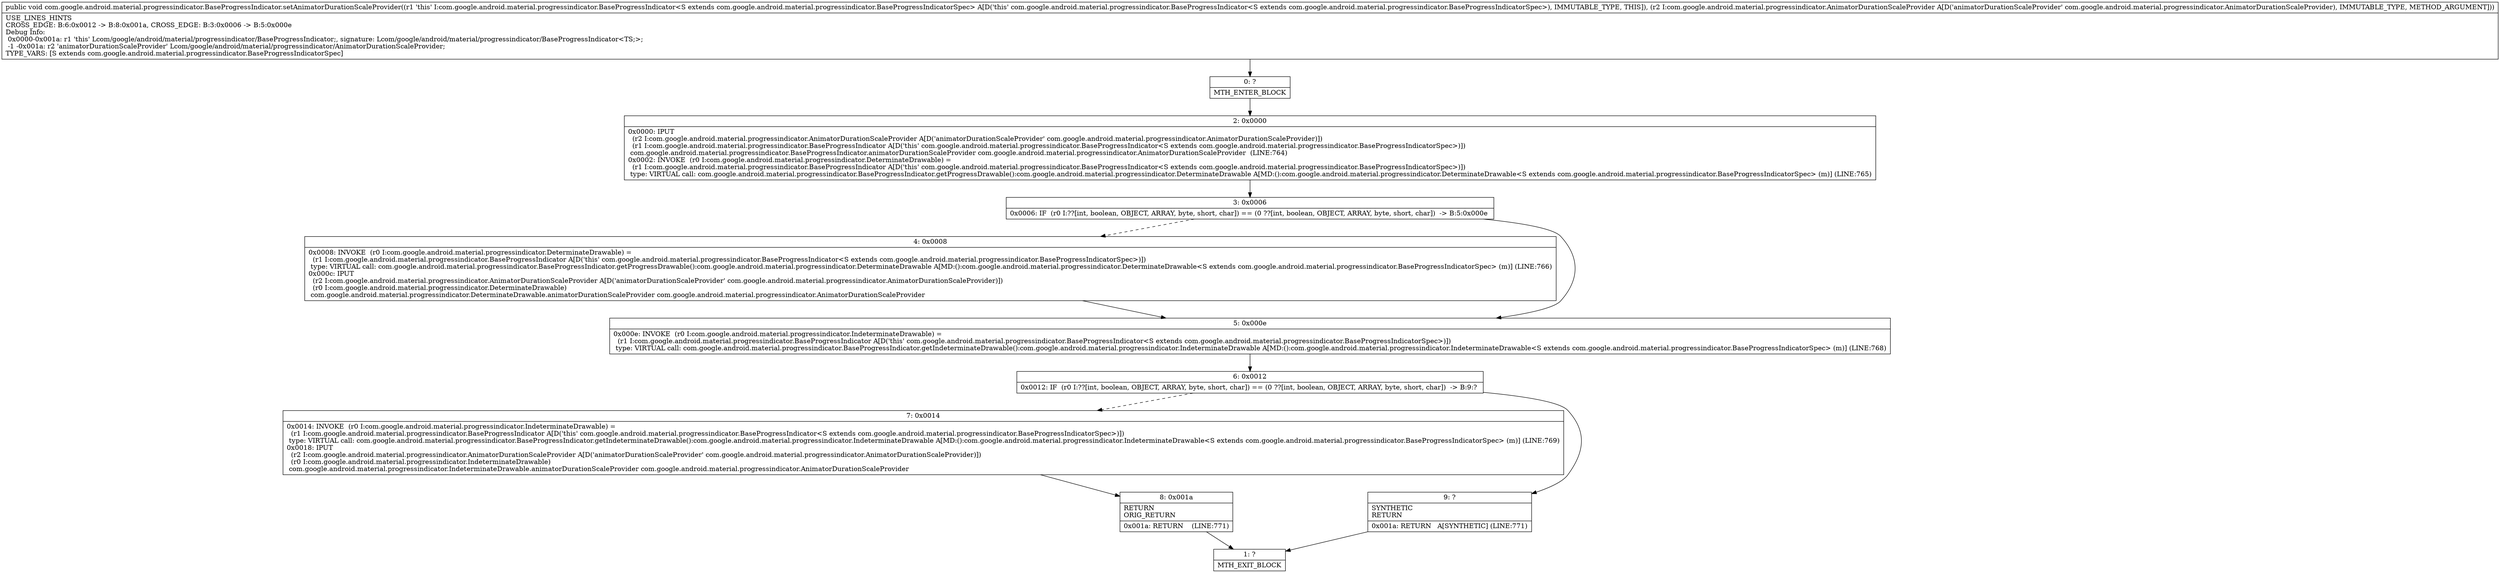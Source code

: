 digraph "CFG forcom.google.android.material.progressindicator.BaseProgressIndicator.setAnimatorDurationScaleProvider(Lcom\/google\/android\/material\/progressindicator\/AnimatorDurationScaleProvider;)V" {
Node_0 [shape=record,label="{0\:\ ?|MTH_ENTER_BLOCK\l}"];
Node_2 [shape=record,label="{2\:\ 0x0000|0x0000: IPUT  \l  (r2 I:com.google.android.material.progressindicator.AnimatorDurationScaleProvider A[D('animatorDurationScaleProvider' com.google.android.material.progressindicator.AnimatorDurationScaleProvider)])\l  (r1 I:com.google.android.material.progressindicator.BaseProgressIndicator A[D('this' com.google.android.material.progressindicator.BaseProgressIndicator\<S extends com.google.android.material.progressindicator.BaseProgressIndicatorSpec\>)])\l com.google.android.material.progressindicator.BaseProgressIndicator.animatorDurationScaleProvider com.google.android.material.progressindicator.AnimatorDurationScaleProvider  (LINE:764)\l0x0002: INVOKE  (r0 I:com.google.android.material.progressindicator.DeterminateDrawable) = \l  (r1 I:com.google.android.material.progressindicator.BaseProgressIndicator A[D('this' com.google.android.material.progressindicator.BaseProgressIndicator\<S extends com.google.android.material.progressindicator.BaseProgressIndicatorSpec\>)])\l type: VIRTUAL call: com.google.android.material.progressindicator.BaseProgressIndicator.getProgressDrawable():com.google.android.material.progressindicator.DeterminateDrawable A[MD:():com.google.android.material.progressindicator.DeterminateDrawable\<S extends com.google.android.material.progressindicator.BaseProgressIndicatorSpec\> (m)] (LINE:765)\l}"];
Node_3 [shape=record,label="{3\:\ 0x0006|0x0006: IF  (r0 I:??[int, boolean, OBJECT, ARRAY, byte, short, char]) == (0 ??[int, boolean, OBJECT, ARRAY, byte, short, char])  \-\> B:5:0x000e \l}"];
Node_4 [shape=record,label="{4\:\ 0x0008|0x0008: INVOKE  (r0 I:com.google.android.material.progressindicator.DeterminateDrawable) = \l  (r1 I:com.google.android.material.progressindicator.BaseProgressIndicator A[D('this' com.google.android.material.progressindicator.BaseProgressIndicator\<S extends com.google.android.material.progressindicator.BaseProgressIndicatorSpec\>)])\l type: VIRTUAL call: com.google.android.material.progressindicator.BaseProgressIndicator.getProgressDrawable():com.google.android.material.progressindicator.DeterminateDrawable A[MD:():com.google.android.material.progressindicator.DeterminateDrawable\<S extends com.google.android.material.progressindicator.BaseProgressIndicatorSpec\> (m)] (LINE:766)\l0x000c: IPUT  \l  (r2 I:com.google.android.material.progressindicator.AnimatorDurationScaleProvider A[D('animatorDurationScaleProvider' com.google.android.material.progressindicator.AnimatorDurationScaleProvider)])\l  (r0 I:com.google.android.material.progressindicator.DeterminateDrawable)\l com.google.android.material.progressindicator.DeterminateDrawable.animatorDurationScaleProvider com.google.android.material.progressindicator.AnimatorDurationScaleProvider \l}"];
Node_5 [shape=record,label="{5\:\ 0x000e|0x000e: INVOKE  (r0 I:com.google.android.material.progressindicator.IndeterminateDrawable) = \l  (r1 I:com.google.android.material.progressindicator.BaseProgressIndicator A[D('this' com.google.android.material.progressindicator.BaseProgressIndicator\<S extends com.google.android.material.progressindicator.BaseProgressIndicatorSpec\>)])\l type: VIRTUAL call: com.google.android.material.progressindicator.BaseProgressIndicator.getIndeterminateDrawable():com.google.android.material.progressindicator.IndeterminateDrawable A[MD:():com.google.android.material.progressindicator.IndeterminateDrawable\<S extends com.google.android.material.progressindicator.BaseProgressIndicatorSpec\> (m)] (LINE:768)\l}"];
Node_6 [shape=record,label="{6\:\ 0x0012|0x0012: IF  (r0 I:??[int, boolean, OBJECT, ARRAY, byte, short, char]) == (0 ??[int, boolean, OBJECT, ARRAY, byte, short, char])  \-\> B:9:? \l}"];
Node_7 [shape=record,label="{7\:\ 0x0014|0x0014: INVOKE  (r0 I:com.google.android.material.progressindicator.IndeterminateDrawable) = \l  (r1 I:com.google.android.material.progressindicator.BaseProgressIndicator A[D('this' com.google.android.material.progressindicator.BaseProgressIndicator\<S extends com.google.android.material.progressindicator.BaseProgressIndicatorSpec\>)])\l type: VIRTUAL call: com.google.android.material.progressindicator.BaseProgressIndicator.getIndeterminateDrawable():com.google.android.material.progressindicator.IndeterminateDrawable A[MD:():com.google.android.material.progressindicator.IndeterminateDrawable\<S extends com.google.android.material.progressindicator.BaseProgressIndicatorSpec\> (m)] (LINE:769)\l0x0018: IPUT  \l  (r2 I:com.google.android.material.progressindicator.AnimatorDurationScaleProvider A[D('animatorDurationScaleProvider' com.google.android.material.progressindicator.AnimatorDurationScaleProvider)])\l  (r0 I:com.google.android.material.progressindicator.IndeterminateDrawable)\l com.google.android.material.progressindicator.IndeterminateDrawable.animatorDurationScaleProvider com.google.android.material.progressindicator.AnimatorDurationScaleProvider \l}"];
Node_8 [shape=record,label="{8\:\ 0x001a|RETURN\lORIG_RETURN\l|0x001a: RETURN    (LINE:771)\l}"];
Node_1 [shape=record,label="{1\:\ ?|MTH_EXIT_BLOCK\l}"];
Node_9 [shape=record,label="{9\:\ ?|SYNTHETIC\lRETURN\l|0x001a: RETURN   A[SYNTHETIC] (LINE:771)\l}"];
MethodNode[shape=record,label="{public void com.google.android.material.progressindicator.BaseProgressIndicator.setAnimatorDurationScaleProvider((r1 'this' I:com.google.android.material.progressindicator.BaseProgressIndicator\<S extends com.google.android.material.progressindicator.BaseProgressIndicatorSpec\> A[D('this' com.google.android.material.progressindicator.BaseProgressIndicator\<S extends com.google.android.material.progressindicator.BaseProgressIndicatorSpec\>), IMMUTABLE_TYPE, THIS]), (r2 I:com.google.android.material.progressindicator.AnimatorDurationScaleProvider A[D('animatorDurationScaleProvider' com.google.android.material.progressindicator.AnimatorDurationScaleProvider), IMMUTABLE_TYPE, METHOD_ARGUMENT]))  | USE_LINES_HINTS\lCROSS_EDGE: B:6:0x0012 \-\> B:8:0x001a, CROSS_EDGE: B:3:0x0006 \-\> B:5:0x000e\lDebug Info:\l  0x0000\-0x001a: r1 'this' Lcom\/google\/android\/material\/progressindicator\/BaseProgressIndicator;, signature: Lcom\/google\/android\/material\/progressindicator\/BaseProgressIndicator\<TS;\>;\l  \-1 \-0x001a: r2 'animatorDurationScaleProvider' Lcom\/google\/android\/material\/progressindicator\/AnimatorDurationScaleProvider;\lTYPE_VARS: [S extends com.google.android.material.progressindicator.BaseProgressIndicatorSpec]\l}"];
MethodNode -> Node_0;Node_0 -> Node_2;
Node_2 -> Node_3;
Node_3 -> Node_4[style=dashed];
Node_3 -> Node_5;
Node_4 -> Node_5;
Node_5 -> Node_6;
Node_6 -> Node_7[style=dashed];
Node_6 -> Node_9;
Node_7 -> Node_8;
Node_8 -> Node_1;
Node_9 -> Node_1;
}

